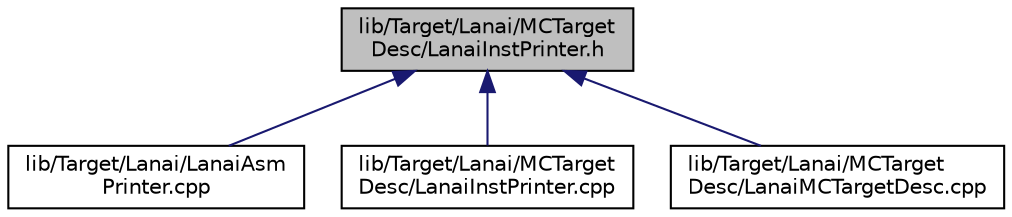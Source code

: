 digraph "lib/Target/Lanai/MCTargetDesc/LanaiInstPrinter.h"
{
 // LATEX_PDF_SIZE
  bgcolor="transparent";
  edge [fontname="Helvetica",fontsize="10",labelfontname="Helvetica",labelfontsize="10"];
  node [fontname="Helvetica",fontsize="10",shape="box"];
  Node1 [label="lib/Target/Lanai/MCTarget\lDesc/LanaiInstPrinter.h",height=0.2,width=0.4,color="black", fillcolor="grey75", style="filled", fontcolor="black",tooltip=" "];
  Node1 -> Node2 [dir="back",color="midnightblue",fontsize="10",style="solid",fontname="Helvetica"];
  Node2 [label="lib/Target/Lanai/LanaiAsm\lPrinter.cpp",height=0.2,width=0.4,color="black",URL="$LanaiAsmPrinter_8cpp.html",tooltip=" "];
  Node1 -> Node3 [dir="back",color="midnightblue",fontsize="10",style="solid",fontname="Helvetica"];
  Node3 [label="lib/Target/Lanai/MCTarget\lDesc/LanaiInstPrinter.cpp",height=0.2,width=0.4,color="black",URL="$LanaiInstPrinter_8cpp.html",tooltip=" "];
  Node1 -> Node4 [dir="back",color="midnightblue",fontsize="10",style="solid",fontname="Helvetica"];
  Node4 [label="lib/Target/Lanai/MCTarget\lDesc/LanaiMCTargetDesc.cpp",height=0.2,width=0.4,color="black",URL="$LanaiMCTargetDesc_8cpp.html",tooltip=" "];
}

